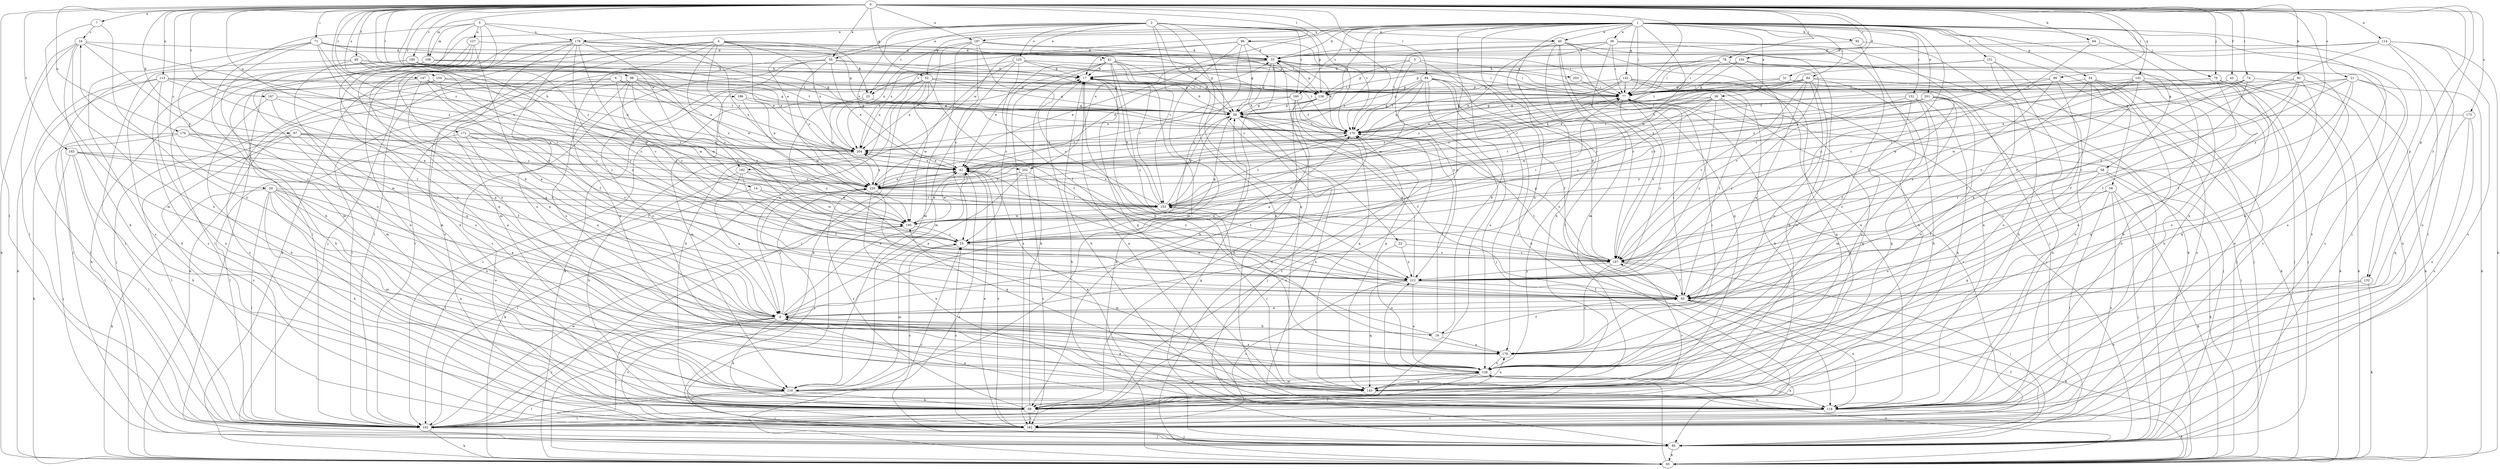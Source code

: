 strict digraph  {
0;
1;
2;
3;
4;
5;
6;
7;
8;
14;
16;
17;
20;
21;
22;
23;
24;
25;
31;
33;
35;
36;
38;
40;
41;
42;
43;
49;
50;
52;
54;
56;
58;
59;
64;
68;
71;
74;
77;
78;
79;
84;
85;
87;
91;
92;
93;
94;
96;
98;
99;
102;
108;
110;
113;
114;
118;
125;
127;
128;
132;
136;
141;
142;
145;
147;
150;
151;
152;
153;
154;
160;
162;
163;
167;
170;
171;
173;
176;
178;
179;
185;
186;
187;
192;
195;
197;
201;
202;
203;
204;
212;
220;
0 -> 7  [label=a];
0 -> 14  [label=b];
0 -> 20  [label=c];
0 -> 21  [label=c];
0 -> 31  [label=d];
0 -> 35  [label=e];
0 -> 43  [label=f];
0 -> 49  [label=f];
0 -> 50  [label=f];
0 -> 52  [label=g];
0 -> 64  [label=h];
0 -> 71  [label=i];
0 -> 74  [label=i];
0 -> 77  [label=i];
0 -> 78  [label=j];
0 -> 79  [label=j];
0 -> 87  [label=k];
0 -> 91  [label=k];
0 -> 94  [label=l];
0 -> 96  [label=l];
0 -> 98  [label=l];
0 -> 99  [label=l];
0 -> 102  [label=l];
0 -> 108  [label=m];
0 -> 113  [label=n];
0 -> 114  [label=n];
0 -> 132  [label=p];
0 -> 141  [label=q];
0 -> 147  [label=r];
0 -> 150  [label=r];
0 -> 154  [label=s];
0 -> 163  [label=t];
0 -> 167  [label=t];
0 -> 170  [label=t];
0 -> 171  [label=u];
0 -> 173  [label=u];
0 -> 176  [label=u];
0 -> 185  [label=v];
0 -> 186  [label=v];
0 -> 192  [label=w];
0 -> 197  [label=x];
0 -> 212  [label=y];
0 -> 220  [label=z];
1 -> 8  [label=a];
1 -> 33  [label=d];
1 -> 35  [label=e];
1 -> 36  [label=e];
1 -> 38  [label=e];
1 -> 40  [label=e];
1 -> 52  [label=g];
1 -> 54  [label=g];
1 -> 56  [label=g];
1 -> 58  [label=g];
1 -> 59  [label=g];
1 -> 68  [label=h];
1 -> 77  [label=i];
1 -> 79  [label=j];
1 -> 84  [label=j];
1 -> 85  [label=j];
1 -> 92  [label=k];
1 -> 102  [label=l];
1 -> 118  [label=n];
1 -> 132  [label=p];
1 -> 142  [label=q];
1 -> 151  [label=r];
1 -> 152  [label=r];
1 -> 160  [label=s];
1 -> 192  [label=w];
1 -> 195  [label=w];
1 -> 197  [label=x];
1 -> 201  [label=x];
1 -> 202  [label=x];
1 -> 212  [label=y];
1 -> 220  [label=z];
2 -> 22  [label=c];
2 -> 23  [label=c];
2 -> 40  [label=e];
2 -> 41  [label=e];
2 -> 42  [label=e];
2 -> 85  [label=j];
2 -> 118  [label=n];
2 -> 125  [label=o];
2 -> 136  [label=p];
2 -> 145  [label=q];
2 -> 153  [label=r];
2 -> 160  [label=s];
2 -> 170  [label=t];
2 -> 178  [label=u];
2 -> 202  [label=x];
3 -> 16  [label=b];
3 -> 23  [label=c];
3 -> 136  [label=p];
3 -> 203  [label=x];
3 -> 212  [label=y];
4 -> 23  [label=c];
4 -> 33  [label=d];
4 -> 42  [label=e];
4 -> 68  [label=h];
4 -> 102  [label=l];
4 -> 136  [label=p];
4 -> 145  [label=q];
4 -> 162  [label=s];
4 -> 195  [label=w];
4 -> 204  [label=x];
4 -> 212  [label=y];
5 -> 16  [label=b];
5 -> 68  [label=h];
5 -> 108  [label=m];
5 -> 127  [label=o];
5 -> 128  [label=o];
5 -> 145  [label=q];
5 -> 178  [label=u];
5 -> 220  [label=z];
6 -> 77  [label=i];
6 -> 93  [label=k];
6 -> 102  [label=l];
6 -> 195  [label=w];
6 -> 204  [label=x];
7 -> 24  [label=c];
7 -> 110  [label=m];
7 -> 128  [label=o];
8 -> 16  [label=b];
8 -> 24  [label=c];
8 -> 42  [label=e];
8 -> 68  [label=h];
8 -> 85  [label=j];
8 -> 102  [label=l];
8 -> 162  [label=s];
8 -> 170  [label=t];
8 -> 220  [label=z];
14 -> 102  [label=l];
14 -> 153  [label=r];
14 -> 195  [label=w];
16 -> 42  [label=e];
16 -> 50  [label=f];
16 -> 170  [label=t];
16 -> 179  [label=u];
17 -> 77  [label=i];
17 -> 118  [label=n];
17 -> 179  [label=u];
17 -> 204  [label=x];
20 -> 8  [label=a];
20 -> 68  [label=h];
20 -> 93  [label=k];
20 -> 102  [label=l];
20 -> 110  [label=m];
20 -> 118  [label=n];
20 -> 128  [label=o];
20 -> 153  [label=r];
20 -> 179  [label=u];
21 -> 42  [label=e];
21 -> 50  [label=f];
21 -> 77  [label=i];
21 -> 93  [label=k];
21 -> 128  [label=o];
21 -> 179  [label=u];
21 -> 187  [label=v];
22 -> 128  [label=o];
22 -> 187  [label=v];
22 -> 212  [label=y];
23 -> 59  [label=g];
23 -> 102  [label=l];
23 -> 212  [label=y];
23 -> 220  [label=z];
24 -> 33  [label=d];
24 -> 68  [label=h];
24 -> 93  [label=k];
24 -> 102  [label=l];
24 -> 128  [label=o];
24 -> 153  [label=r];
24 -> 220  [label=z];
25 -> 59  [label=g];
25 -> 77  [label=i];
25 -> 110  [label=m];
25 -> 170  [label=t];
25 -> 187  [label=v];
31 -> 77  [label=i];
31 -> 170  [label=t];
31 -> 187  [label=v];
33 -> 17  [label=b];
33 -> 42  [label=e];
33 -> 59  [label=g];
33 -> 68  [label=h];
33 -> 77  [label=i];
33 -> 136  [label=p];
35 -> 17  [label=b];
35 -> 42  [label=e];
35 -> 59  [label=g];
35 -> 102  [label=l];
35 -> 128  [label=o];
35 -> 162  [label=s];
35 -> 220  [label=z];
36 -> 33  [label=d];
36 -> 42  [label=e];
36 -> 68  [label=h];
36 -> 77  [label=i];
36 -> 85  [label=j];
36 -> 128  [label=o];
36 -> 170  [label=t];
36 -> 187  [label=v];
38 -> 25  [label=c];
38 -> 59  [label=g];
38 -> 145  [label=q];
38 -> 153  [label=r];
38 -> 162  [label=s];
38 -> 195  [label=w];
38 -> 204  [label=x];
38 -> 212  [label=y];
40 -> 33  [label=d];
40 -> 93  [label=k];
40 -> 110  [label=m];
40 -> 118  [label=n];
40 -> 128  [label=o];
40 -> 145  [label=q];
40 -> 179  [label=u];
40 -> 187  [label=v];
41 -> 17  [label=b];
41 -> 25  [label=c];
41 -> 42  [label=e];
41 -> 59  [label=g];
41 -> 77  [label=i];
41 -> 93  [label=k];
41 -> 145  [label=q];
41 -> 153  [label=r];
41 -> 162  [label=s];
41 -> 212  [label=y];
42 -> 33  [label=d];
42 -> 162  [label=s];
42 -> 195  [label=w];
42 -> 204  [label=x];
42 -> 220  [label=z];
43 -> 42  [label=e];
43 -> 77  [label=i];
43 -> 93  [label=k];
43 -> 145  [label=q];
43 -> 170  [label=t];
49 -> 17  [label=b];
49 -> 25  [label=c];
49 -> 85  [label=j];
49 -> 110  [label=m];
49 -> 136  [label=p];
49 -> 195  [label=w];
50 -> 8  [label=a];
50 -> 77  [label=i];
50 -> 93  [label=k];
50 -> 118  [label=n];
50 -> 170  [label=t];
52 -> 8  [label=a];
52 -> 50  [label=f];
52 -> 59  [label=g];
52 -> 68  [label=h];
52 -> 77  [label=i];
52 -> 93  [label=k];
52 -> 110  [label=m];
52 -> 136  [label=p];
52 -> 195  [label=w];
52 -> 204  [label=x];
54 -> 50  [label=f];
54 -> 85  [label=j];
54 -> 118  [label=n];
54 -> 128  [label=o];
54 -> 136  [label=p];
54 -> 162  [label=s];
56 -> 85  [label=j];
56 -> 93  [label=k];
56 -> 102  [label=l];
56 -> 153  [label=r];
56 -> 162  [label=s];
56 -> 179  [label=u];
58 -> 50  [label=f];
58 -> 85  [label=j];
58 -> 93  [label=k];
58 -> 145  [label=q];
58 -> 220  [label=z];
59 -> 17  [label=b];
59 -> 50  [label=f];
59 -> 85  [label=j];
59 -> 118  [label=n];
59 -> 153  [label=r];
59 -> 170  [label=t];
64 -> 33  [label=d];
64 -> 162  [label=s];
64 -> 187  [label=v];
68 -> 17  [label=b];
68 -> 102  [label=l];
68 -> 162  [label=s];
68 -> 170  [label=t];
68 -> 187  [label=v];
68 -> 220  [label=z];
71 -> 25  [label=c];
71 -> 33  [label=d];
71 -> 77  [label=i];
71 -> 110  [label=m];
71 -> 128  [label=o];
71 -> 162  [label=s];
71 -> 212  [label=y];
71 -> 220  [label=z];
74 -> 50  [label=f];
74 -> 118  [label=n];
74 -> 136  [label=p];
74 -> 187  [label=v];
74 -> 195  [label=w];
77 -> 59  [label=g];
77 -> 68  [label=h];
77 -> 187  [label=v];
77 -> 212  [label=y];
77 -> 220  [label=z];
78 -> 17  [label=b];
78 -> 68  [label=h];
78 -> 77  [label=i];
78 -> 136  [label=p];
78 -> 162  [label=s];
78 -> 170  [label=t];
78 -> 187  [label=v];
79 -> 77  [label=i];
79 -> 85  [label=j];
79 -> 93  [label=k];
79 -> 128  [label=o];
79 -> 145  [label=q];
79 -> 170  [label=t];
84 -> 8  [label=a];
84 -> 42  [label=e];
84 -> 68  [label=h];
84 -> 77  [label=i];
84 -> 93  [label=k];
84 -> 128  [label=o];
84 -> 136  [label=p];
84 -> 170  [label=t];
84 -> 179  [label=u];
84 -> 187  [label=v];
85 -> 17  [label=b];
85 -> 25  [label=c];
85 -> 50  [label=f];
85 -> 59  [label=g];
85 -> 93  [label=k];
87 -> 8  [label=a];
87 -> 102  [label=l];
87 -> 153  [label=r];
87 -> 162  [label=s];
87 -> 204  [label=x];
87 -> 220  [label=z];
91 -> 50  [label=f];
91 -> 77  [label=i];
91 -> 93  [label=k];
91 -> 128  [label=o];
91 -> 153  [label=r];
91 -> 187  [label=v];
92 -> 33  [label=d];
92 -> 68  [label=h];
92 -> 118  [label=n];
93 -> 33  [label=d];
93 -> 42  [label=e];
93 -> 77  [label=i];
93 -> 128  [label=o];
93 -> 212  [label=y];
94 -> 50  [label=f];
94 -> 59  [label=g];
94 -> 77  [label=i];
94 -> 85  [label=j];
94 -> 102  [label=l];
94 -> 118  [label=n];
94 -> 128  [label=o];
94 -> 136  [label=p];
94 -> 170  [label=t];
94 -> 195  [label=w];
96 -> 17  [label=b];
96 -> 25  [label=c];
96 -> 33  [label=d];
96 -> 59  [label=g];
96 -> 110  [label=m];
96 -> 170  [label=t];
96 -> 204  [label=x];
98 -> 25  [label=c];
98 -> 85  [label=j];
98 -> 136  [label=p];
98 -> 170  [label=t];
98 -> 179  [label=u];
98 -> 195  [label=w];
98 -> 204  [label=x];
98 -> 220  [label=z];
99 -> 77  [label=i];
99 -> 85  [label=j];
99 -> 179  [label=u];
99 -> 212  [label=y];
99 -> 220  [label=z];
102 -> 25  [label=c];
102 -> 85  [label=j];
102 -> 93  [label=k];
102 -> 195  [label=w];
108 -> 17  [label=b];
108 -> 93  [label=k];
108 -> 102  [label=l];
108 -> 136  [label=p];
108 -> 170  [label=t];
110 -> 68  [label=h];
110 -> 85  [label=j];
110 -> 102  [label=l];
110 -> 128  [label=o];
113 -> 8  [label=a];
113 -> 59  [label=g];
113 -> 68  [label=h];
113 -> 77  [label=i];
113 -> 93  [label=k];
113 -> 102  [label=l];
113 -> 118  [label=n];
113 -> 204  [label=x];
114 -> 33  [label=d];
114 -> 77  [label=i];
114 -> 93  [label=k];
114 -> 102  [label=l];
114 -> 118  [label=n];
114 -> 162  [label=s];
114 -> 212  [label=y];
118 -> 8  [label=a];
118 -> 17  [label=b];
118 -> 42  [label=e];
118 -> 93  [label=k];
118 -> 162  [label=s];
125 -> 17  [label=b];
125 -> 50  [label=f];
125 -> 77  [label=i];
125 -> 102  [label=l];
125 -> 110  [label=m];
125 -> 170  [label=t];
125 -> 204  [label=x];
127 -> 8  [label=a];
127 -> 33  [label=d];
127 -> 102  [label=l];
127 -> 145  [label=q];
127 -> 179  [label=u];
128 -> 8  [label=a];
128 -> 102  [label=l];
128 -> 110  [label=m];
128 -> 118  [label=n];
128 -> 145  [label=q];
132 -> 50  [label=f];
132 -> 93  [label=k];
132 -> 118  [label=n];
136 -> 8  [label=a];
136 -> 59  [label=g];
136 -> 145  [label=q];
136 -> 220  [label=z];
141 -> 8  [label=a];
141 -> 68  [label=h];
141 -> 77  [label=i];
141 -> 85  [label=j];
141 -> 118  [label=n];
141 -> 153  [label=r];
141 -> 195  [label=w];
141 -> 220  [label=z];
142 -> 42  [label=e];
142 -> 50  [label=f];
142 -> 68  [label=h];
142 -> 77  [label=i];
142 -> 85  [label=j];
142 -> 145  [label=q];
142 -> 204  [label=x];
142 -> 220  [label=z];
145 -> 8  [label=a];
145 -> 118  [label=n];
145 -> 153  [label=r];
145 -> 179  [label=u];
145 -> 195  [label=w];
147 -> 8  [label=a];
147 -> 50  [label=f];
147 -> 77  [label=i];
147 -> 110  [label=m];
147 -> 153  [label=r];
147 -> 204  [label=x];
150 -> 17  [label=b];
150 -> 25  [label=c];
150 -> 59  [label=g];
150 -> 77  [label=i];
150 -> 162  [label=s];
151 -> 17  [label=b];
151 -> 68  [label=h];
151 -> 102  [label=l];
151 -> 118  [label=n];
151 -> 153  [label=r];
152 -> 59  [label=g];
152 -> 68  [label=h];
152 -> 110  [label=m];
152 -> 128  [label=o];
152 -> 145  [label=q];
152 -> 212  [label=y];
153 -> 17  [label=b];
153 -> 59  [label=g];
153 -> 170  [label=t];
153 -> 187  [label=v];
153 -> 195  [label=w];
153 -> 204  [label=x];
154 -> 25  [label=c];
154 -> 68  [label=h];
154 -> 77  [label=i];
154 -> 162  [label=s];
154 -> 170  [label=t];
160 -> 59  [label=g];
160 -> 68  [label=h];
160 -> 145  [label=q];
160 -> 170  [label=t];
160 -> 204  [label=x];
162 -> 25  [label=c];
162 -> 42  [label=e];
162 -> 85  [label=j];
162 -> 220  [label=z];
163 -> 42  [label=e];
163 -> 68  [label=h];
163 -> 85  [label=j];
163 -> 102  [label=l];
163 -> 153  [label=r];
163 -> 195  [label=w];
167 -> 8  [label=a];
167 -> 59  [label=g];
167 -> 68  [label=h];
167 -> 179  [label=u];
170 -> 17  [label=b];
170 -> 33  [label=d];
170 -> 162  [label=s];
170 -> 204  [label=x];
171 -> 8  [label=a];
171 -> 50  [label=f];
171 -> 102  [label=l];
171 -> 187  [label=v];
171 -> 204  [label=x];
171 -> 220  [label=z];
173 -> 118  [label=n];
173 -> 145  [label=q];
173 -> 162  [label=s];
173 -> 170  [label=t];
176 -> 50  [label=f];
176 -> 93  [label=k];
176 -> 102  [label=l];
176 -> 204  [label=x];
176 -> 220  [label=z];
178 -> 25  [label=c];
178 -> 33  [label=d];
178 -> 59  [label=g];
178 -> 77  [label=i];
178 -> 85  [label=j];
178 -> 93  [label=k];
178 -> 110  [label=m];
178 -> 118  [label=n];
178 -> 128  [label=o];
178 -> 170  [label=t];
178 -> 187  [label=v];
178 -> 212  [label=y];
179 -> 17  [label=b];
179 -> 77  [label=i];
179 -> 128  [label=o];
185 -> 17  [label=b];
185 -> 59  [label=g];
185 -> 102  [label=l];
185 -> 162  [label=s];
185 -> 204  [label=x];
185 -> 212  [label=y];
186 -> 42  [label=e];
186 -> 59  [label=g];
186 -> 195  [label=w];
187 -> 33  [label=d];
187 -> 42  [label=e];
187 -> 50  [label=f];
187 -> 59  [label=g];
187 -> 85  [label=j];
187 -> 179  [label=u];
187 -> 212  [label=y];
192 -> 8  [label=a];
192 -> 50  [label=f];
192 -> 93  [label=k];
192 -> 195  [label=w];
192 -> 220  [label=z];
195 -> 25  [label=c];
195 -> 42  [label=e];
195 -> 162  [label=s];
197 -> 25  [label=c];
197 -> 33  [label=d];
197 -> 59  [label=g];
197 -> 93  [label=k];
197 -> 110  [label=m];
197 -> 187  [label=v];
197 -> 204  [label=x];
201 -> 50  [label=f];
201 -> 59  [label=g];
201 -> 85  [label=j];
201 -> 118  [label=n];
201 -> 128  [label=o];
201 -> 153  [label=r];
201 -> 170  [label=t];
201 -> 220  [label=z];
202 -> 8  [label=a];
202 -> 162  [label=s];
202 -> 212  [label=y];
202 -> 220  [label=z];
203 -> 77  [label=i];
204 -> 42  [label=e];
204 -> 68  [label=h];
212 -> 50  [label=f];
212 -> 59  [label=g];
212 -> 128  [label=o];
212 -> 145  [label=q];
212 -> 162  [label=s];
220 -> 42  [label=e];
220 -> 77  [label=i];
220 -> 102  [label=l];
220 -> 118  [label=n];
220 -> 145  [label=q];
220 -> 153  [label=r];
220 -> 204  [label=x];
}
